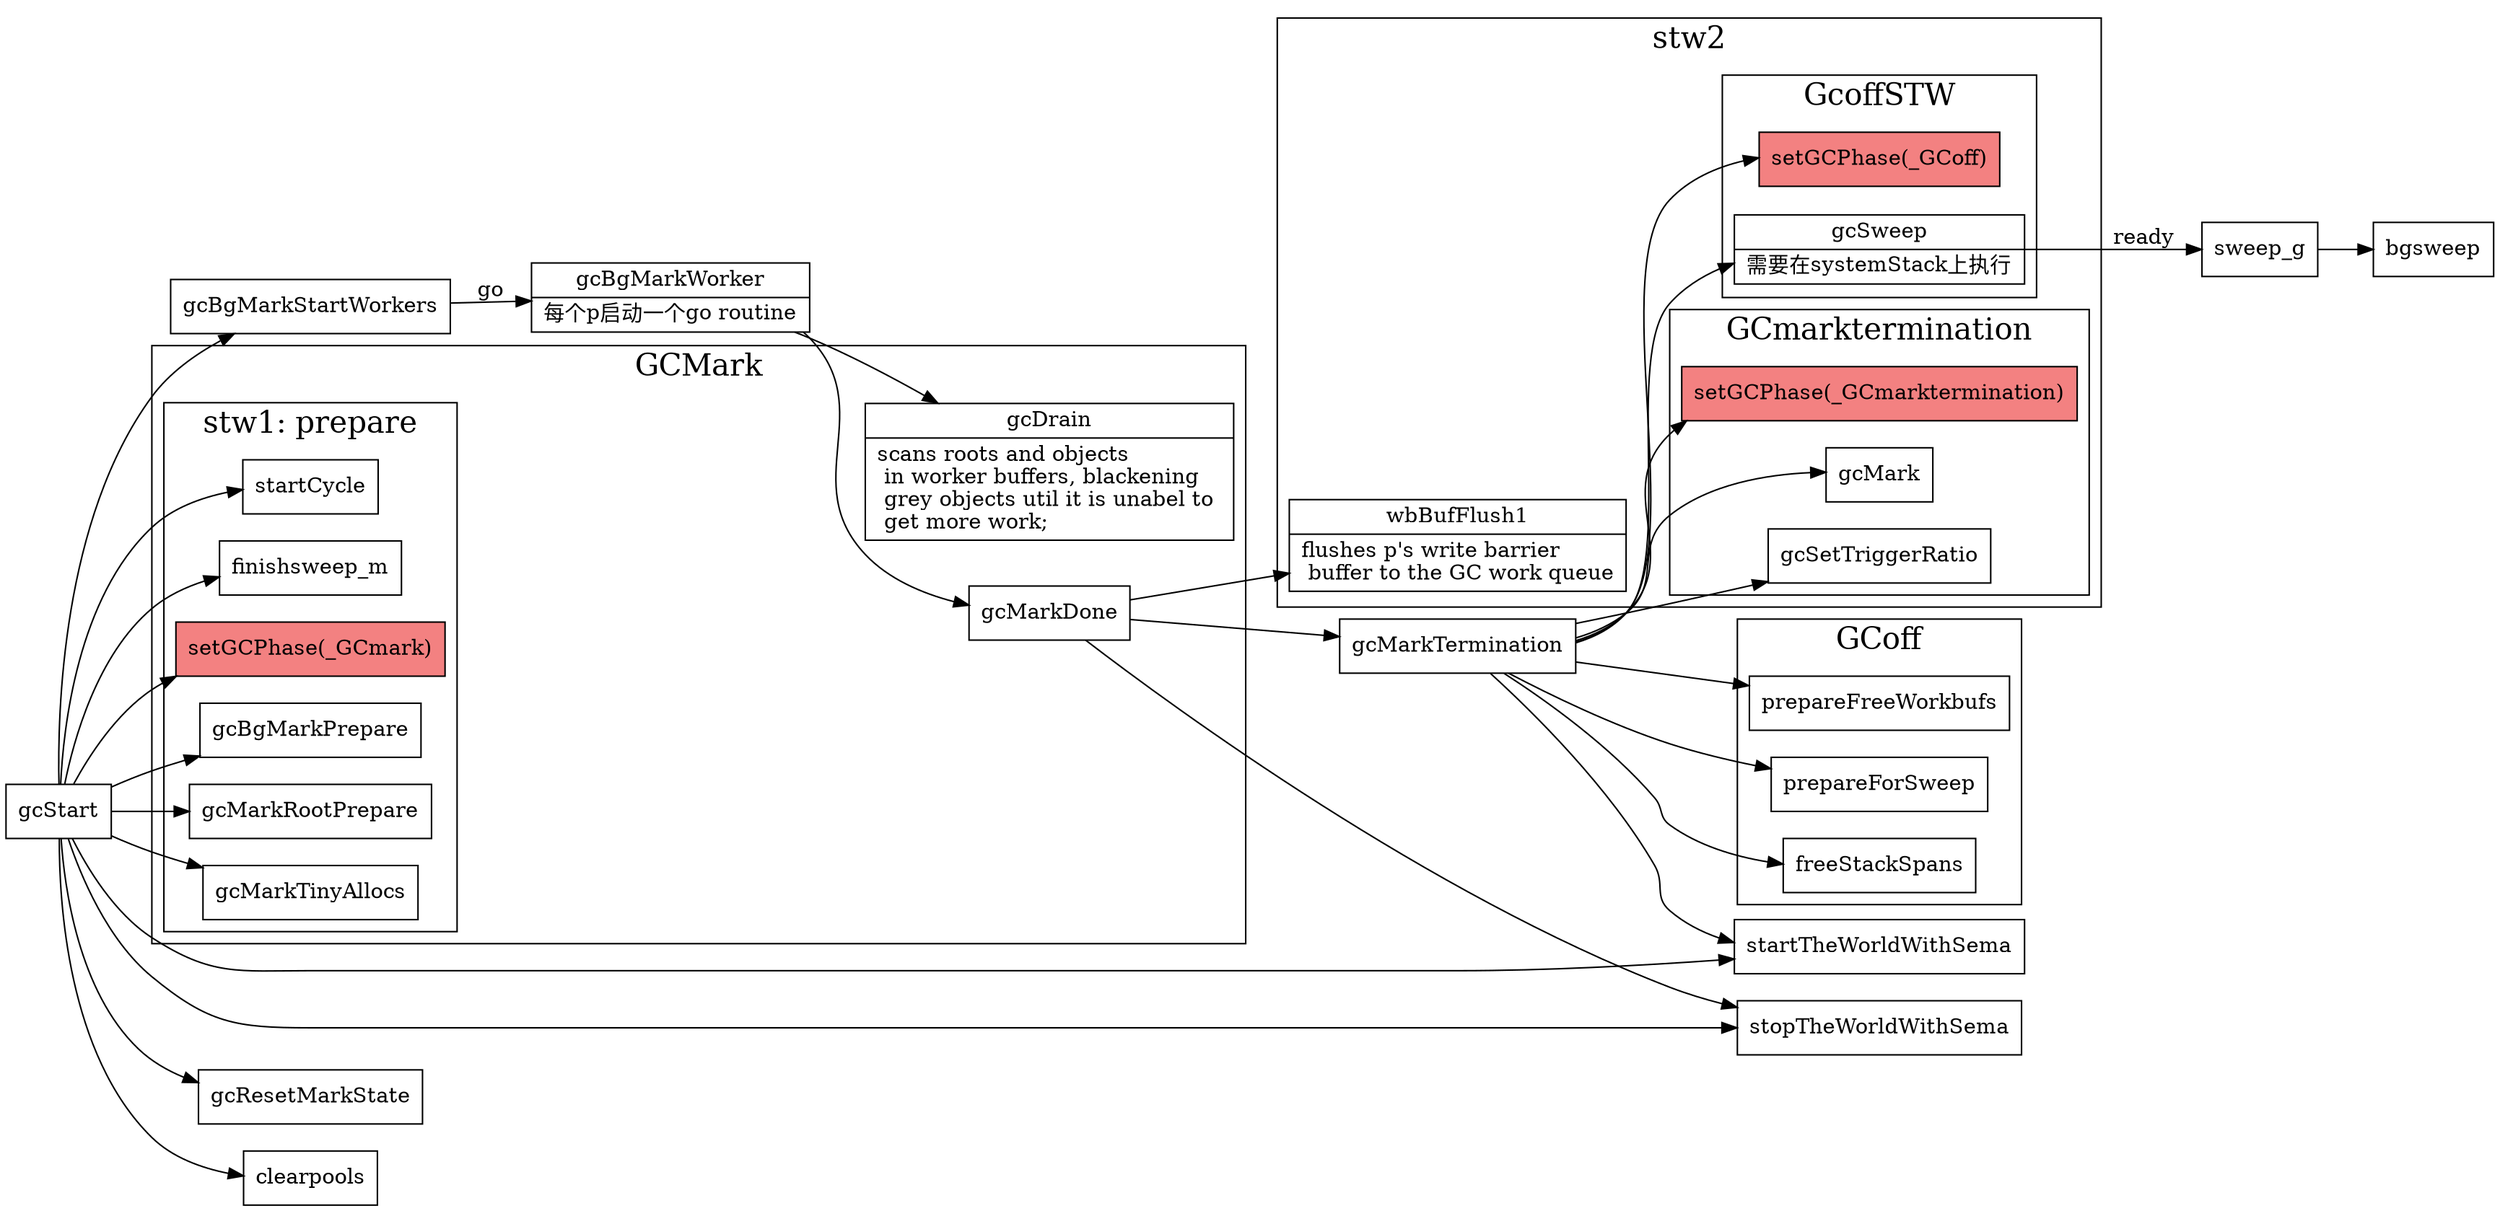 digraph gcphase {
  node[shape=box];
  newrank=true;
  rankdir=LR;
  setGCPhase_GCmark[
    fillcolor="#f38181";
    style=filled;
    shape=box;
    label="setGCPhase(_GCmark)"
  ];
  setGCPhase_GCoff[
    fillcolor="#f38181";
    style=filled;
    shape=box;
    label="setGCPhase(_GCoff)"
  ];
  setGCPhase_GCmarktermination[
    fillcolor="#f38181";
    style=filled;
    shape=box;
    label="setGCPhase(_GCmarktermination)"
  ];
  gcBgMarkWorker[shape="record";
    label="{{
      gcBgMarkWorker|
        每个p启动一个go routine\l
    }}";
  ];
  gcDrain[shape="record";
    label="{{
      gcDrain|
        scans roots and objects\l
        in worker buffers, blackening\l
        grey objects util it is unabel to \l
        get more work;\l
    }}";
  ];
  wbBufFlush1[shape="record";
    label="{{
      wbBufFlush1|
        flushes p's write barrier\l 
        buffer to the GC work queue\l
    }}";
  ];
  gcSweep[shape="record";
    label="{{
      gcSweep|
        需要在systemStack上执行\l
    }}";
  ];

  subgraph cluster_GCMark {
    graph[label="GCMark";fontsize=20;];
    subgraph cluster_stw1 {
      graph[label="stw1: prepare";fontsize=20;];
      setGCPhase_GCmark;
      gcBgMarkPrepare;
      gcMarkRootPrepare;
      gcMarkTinyAllocs;
      startCycle;
      finishsweep_m;
    };
    gcMarkDone;
    gcDrain;
  };
  subgraph cluster_stw2 {
    graph[label="stw2";fontsize=20;];
    wbBufFlush1;
    subgraph cluster_GCmarktermination {
      graph[label="GCmarktermination";fontsize=20;];
      setGCPhase_GCmarktermination;
      gcMark;
      gcSetTriggerRatio;
    };
    subgraph cluster_Gcoffstw{
      graph[label="GcoffSTW";fontsize=20;];
      setGCPhase_GCoff;
      gcSweep;
    };
  };
  subgraph cluster_GCoff {
    graph[label="GCoff";fontsize=20;];
    prepareFreeWorkbufs;
    prepareForSweep;
    freeStackSpans;
  };
  gcStart -> {
    setGCPhase_GCmark;
    gcBgMarkPrepare;
    gcMarkRootPrepare;
    gcMarkTinyAllocs;
    stopTheWorldWithSema;
    gcResetMarkState;
    gcBgMarkStartWorkers;
    finishsweep_m;
    clearpools;
    startCycle;
    startTheWorldWithSema;
  };
  gcBgMarkStartWorkers -> gcBgMarkWorker[label="go"];
  gcBgMarkWorker -> {
    gcDrain;
    gcMarkDone;
  };
  gcMarkDone -> {
    gcMarkTermination;
    wbBufFlush1;
    stopTheWorldWithSema;
  };
  gcMarkTermination -> {
    setGCPhase_GCmarktermination;
    gcSweep;
    setGCPhase_GCoff;
    gcMark;
    gcSetTriggerRatio;
    startTheWorldWithSema;
    prepareFreeWorkbufs;
    prepareForSweep;
    freeStackSpans;
  };
  gcSweep -> sweep_g[label="ready"];
  sweep_g -> bgsweep;
  {
    rank=same;
    startTheWorldWithSema;
    stopTheWorldWithSema;
  }
}
